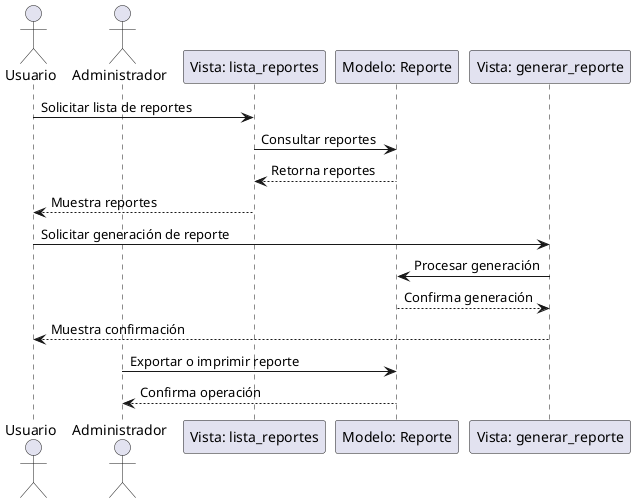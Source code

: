@startuml
actor Usuario
actor Administrador as Admin
participant "Vista: lista_reportes" as ListaReportes
participant "Modelo: Reporte" as ModeloReporte
participant "Vista: generar_reporte" as GenerarReporte

Usuario -> ListaReportes : Solicitar lista de reportes
ListaReportes -> ModeloReporte : Consultar reportes
ModeloReporte --> ListaReportes : Retorna reportes
ListaReportes --> Usuario : Muestra reportes

Usuario -> GenerarReporte : Solicitar generación de reporte
GenerarReporte -> ModeloReporte : Procesar generación
ModeloReporte --> GenerarReporte : Confirma generación
GenerarReporte --> Usuario : Muestra confirmación

Admin -> ModeloReporte : Exportar o imprimir reporte
ModeloReporte --> Admin : Confirma operación
@enduml

